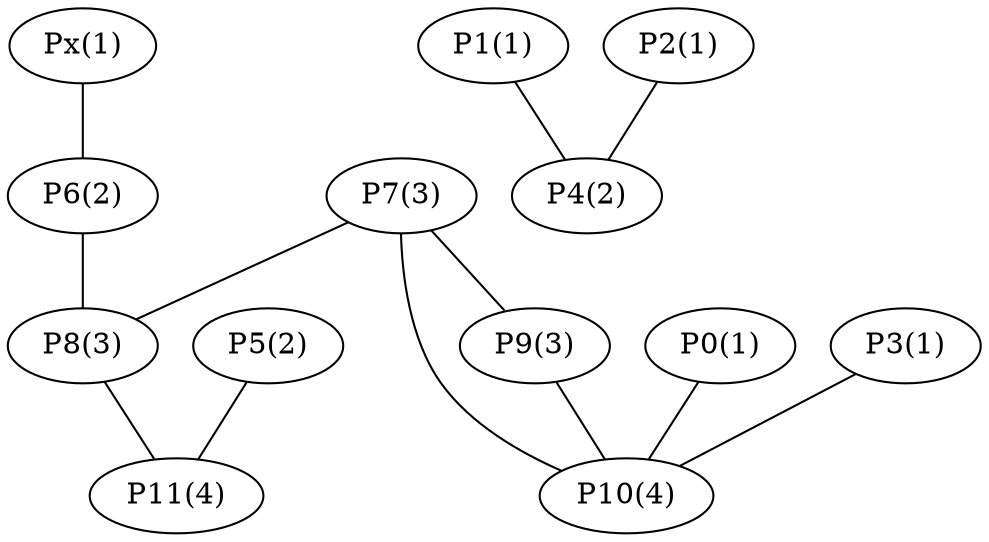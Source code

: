 graph network {
	"Px(1)";
	"P6(2)";
	"P8(3)";
	"P0(1)";
	"P10(4)";
	"P7(3)";
	"P9(3)";
	"P1(1)";
	"P4(2)";
	"P11(4)";
	"P2(1)";
	"P3(1)";
	"P5(2)";
	"Px(1)" -- "P6(2)";
	"P6(2)" -- "P8(3)";
	"P0(1)" -- "P10(4)";
	"P7(3)" -- "P8(3)";
	"P7(3)" -- "P10(4)";
	"P7(3)" -- "P9(3)";
	"P1(1)" -- "P4(2)";
	"P8(3)" -- "P11(4)";
	"P2(1)" -- "P4(2)";
	"P3(1)" -- "P10(4)";
	"P9(3)" -- "P10(4)";
	"P5(2)" -- "P11(4)";
}